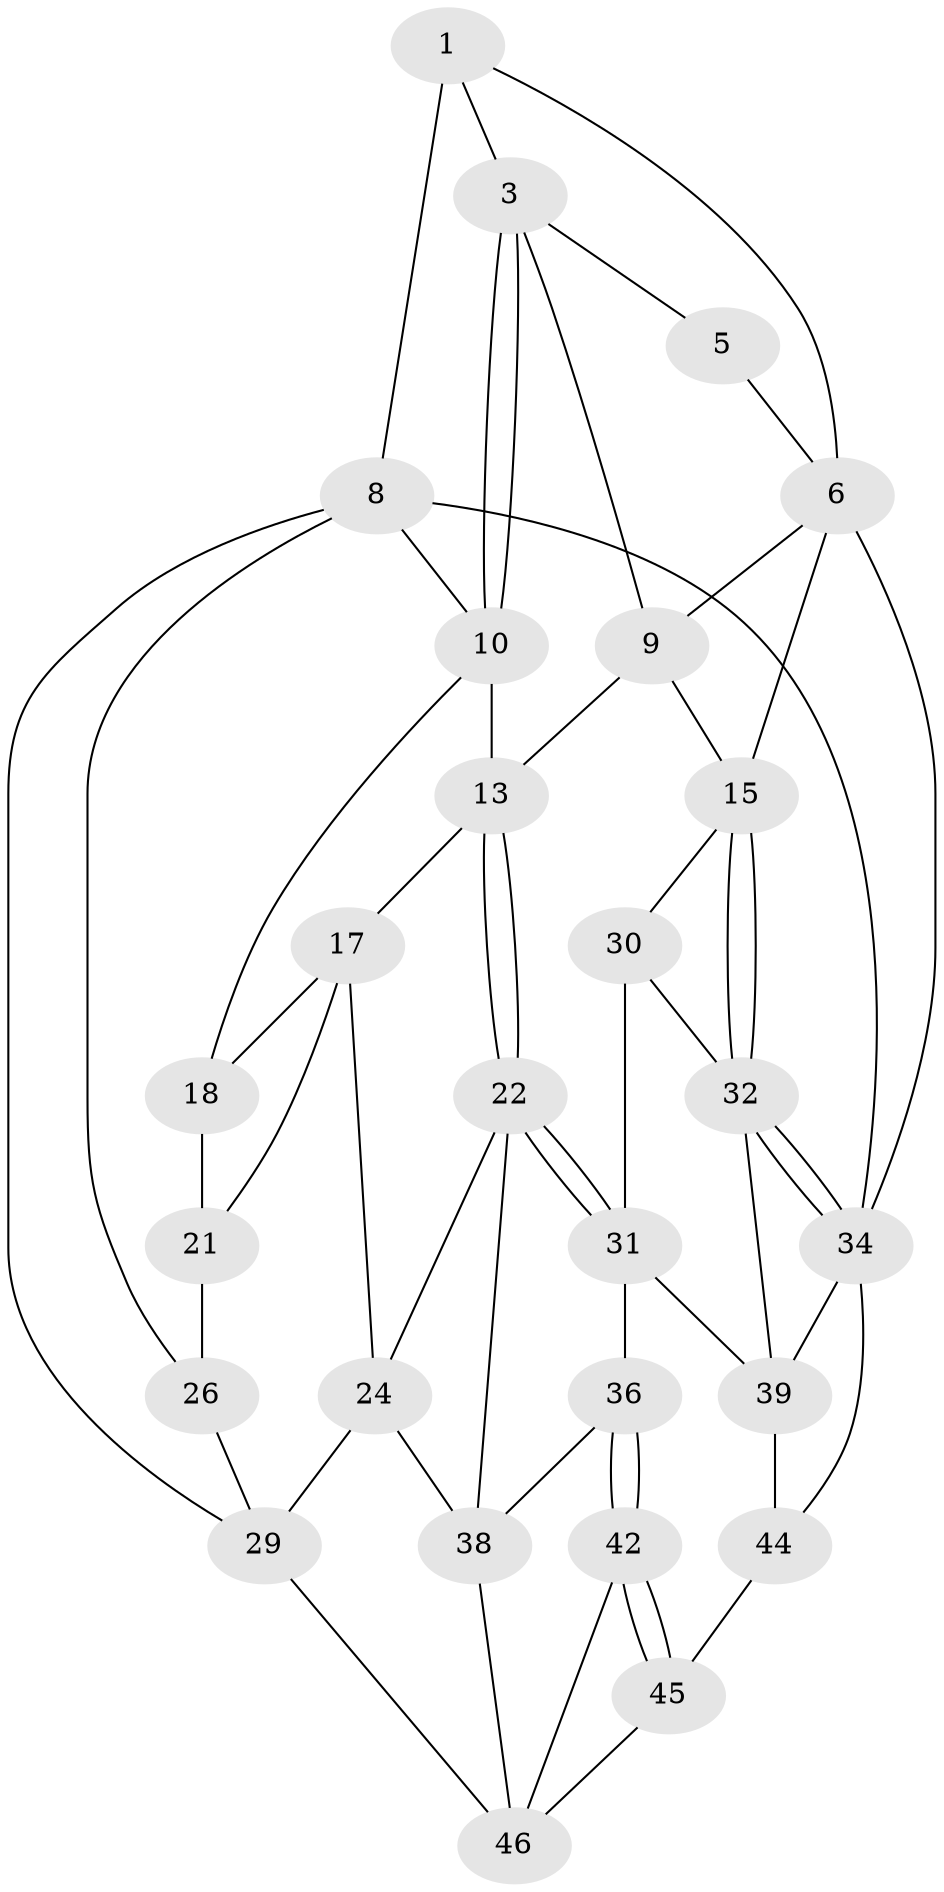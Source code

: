 // Generated by graph-tools (version 1.1) at 2025/24/03/03/25 07:24:39]
// undirected, 27 vertices, 57 edges
graph export_dot {
graph [start="1"]
  node [color=gray90,style=filled];
  1 [pos="+0.8869101974950487+0",super="+2"];
  3 [pos="+0.49702845353588565+0.1512570907070937",super="+4"];
  5 [pos="+0.8288284655880501+0.01579957436181816"];
  6 [pos="+1+0.3272437067434753",super="+7"];
  8 [pos="+0+0",super="+27"];
  9 [pos="+0.7048157072285667+0.3056679068547478",super="+12"];
  10 [pos="+0.43635295319229056+0.4648391510475953",super="+11"];
  13 [pos="+0.5951154252540061+0.5447956790636425",super="+14"];
  15 [pos="+1+0.5082499207942989",super="+16"];
  17 [pos="+0.35545163898003135+0.5391934086181901",super="+20"];
  18 [pos="+0.18881974718058805+0.48946309076962013",super="+19"];
  21 [pos="+0.2922373270269481+0.6228566994925512",super="+25"];
  22 [pos="+0.6067519222932934+0.6163849167346723",super="+23"];
  24 [pos="+0.362353921179143+0.7466181282492496",super="+28"];
  26 [pos="+0.011923614219790908+0.7176842102267236"];
  29 [pos="+0.3085029674602288+0.7941768109242803",super="+48"];
  30 [pos="+0.815053269342544+0.6400827263710439"];
  31 [pos="+0.6340950746379038+0.6410509803953575",super="+35"];
  32 [pos="+1+0.7556807774017139",super="+33"];
  34 [pos="+1+1",super="+49"];
  36 [pos="+0.6529529795339973+0.8271311132253316",super="+37"];
  38 [pos="+0.5301095341138555+0.8703697803603903",super="+41"];
  39 [pos="+0.8758770231954983+0.8563828145559039",super="+40"];
  42 [pos="+0.6302767490611138+0.9721156429958756",super="+43"];
  44 [pos="+0.7719631860483134+0.8976335797207351",super="+50"];
  45 [pos="+0.6374235231440374+1",super="+51"];
  46 [pos="+0.49496084977357474+0.9170128981293143",super="+47"];
  1 -- 6;
  1 -- 8 [weight=2];
  1 -- 3;
  3 -- 10;
  3 -- 10;
  3 -- 9;
  3 -- 5;
  5 -- 6;
  6 -- 15;
  6 -- 34;
  6 -- 9;
  8 -- 10;
  8 -- 26;
  8 -- 34;
  8 -- 29;
  9 -- 13;
  9 -- 15;
  10 -- 13;
  10 -- 18;
  13 -- 22;
  13 -- 22;
  13 -- 17;
  15 -- 32;
  15 -- 32;
  15 -- 30;
  17 -- 18;
  17 -- 24;
  17 -- 21;
  18 -- 21 [weight=2];
  21 -- 26;
  22 -- 31;
  22 -- 31;
  22 -- 24;
  22 -- 38;
  24 -- 29;
  24 -- 38;
  26 -- 29;
  29 -- 46;
  30 -- 31;
  30 -- 32;
  31 -- 36;
  31 -- 39;
  32 -- 34;
  32 -- 34;
  32 -- 39;
  34 -- 39;
  34 -- 44;
  36 -- 42 [weight=2];
  36 -- 42;
  36 -- 38;
  38 -- 46;
  39 -- 44;
  42 -- 45;
  42 -- 45;
  42 -- 46;
  44 -- 45 [weight=2];
  45 -- 46;
}
